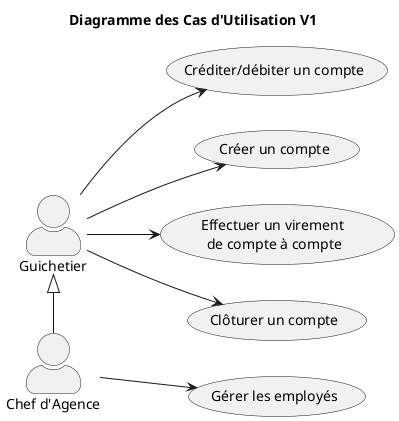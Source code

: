 @startuml UCv1
title Diagramme des Cas d'Utilisation V1
skinparam actorStyle awesome
left to right direction

"Chef d'Agence" as Admin

Guichetier --> (Créditer/débiter un compte)
Guichetier --> (Créer un compte)
Guichetier --> (Effectuer un virement \nde compte à compte)
Guichetier --> (Clôturer un compte)
Guichetier <|-right- Admin
Admin --> (Gérer les employés)

@enduml